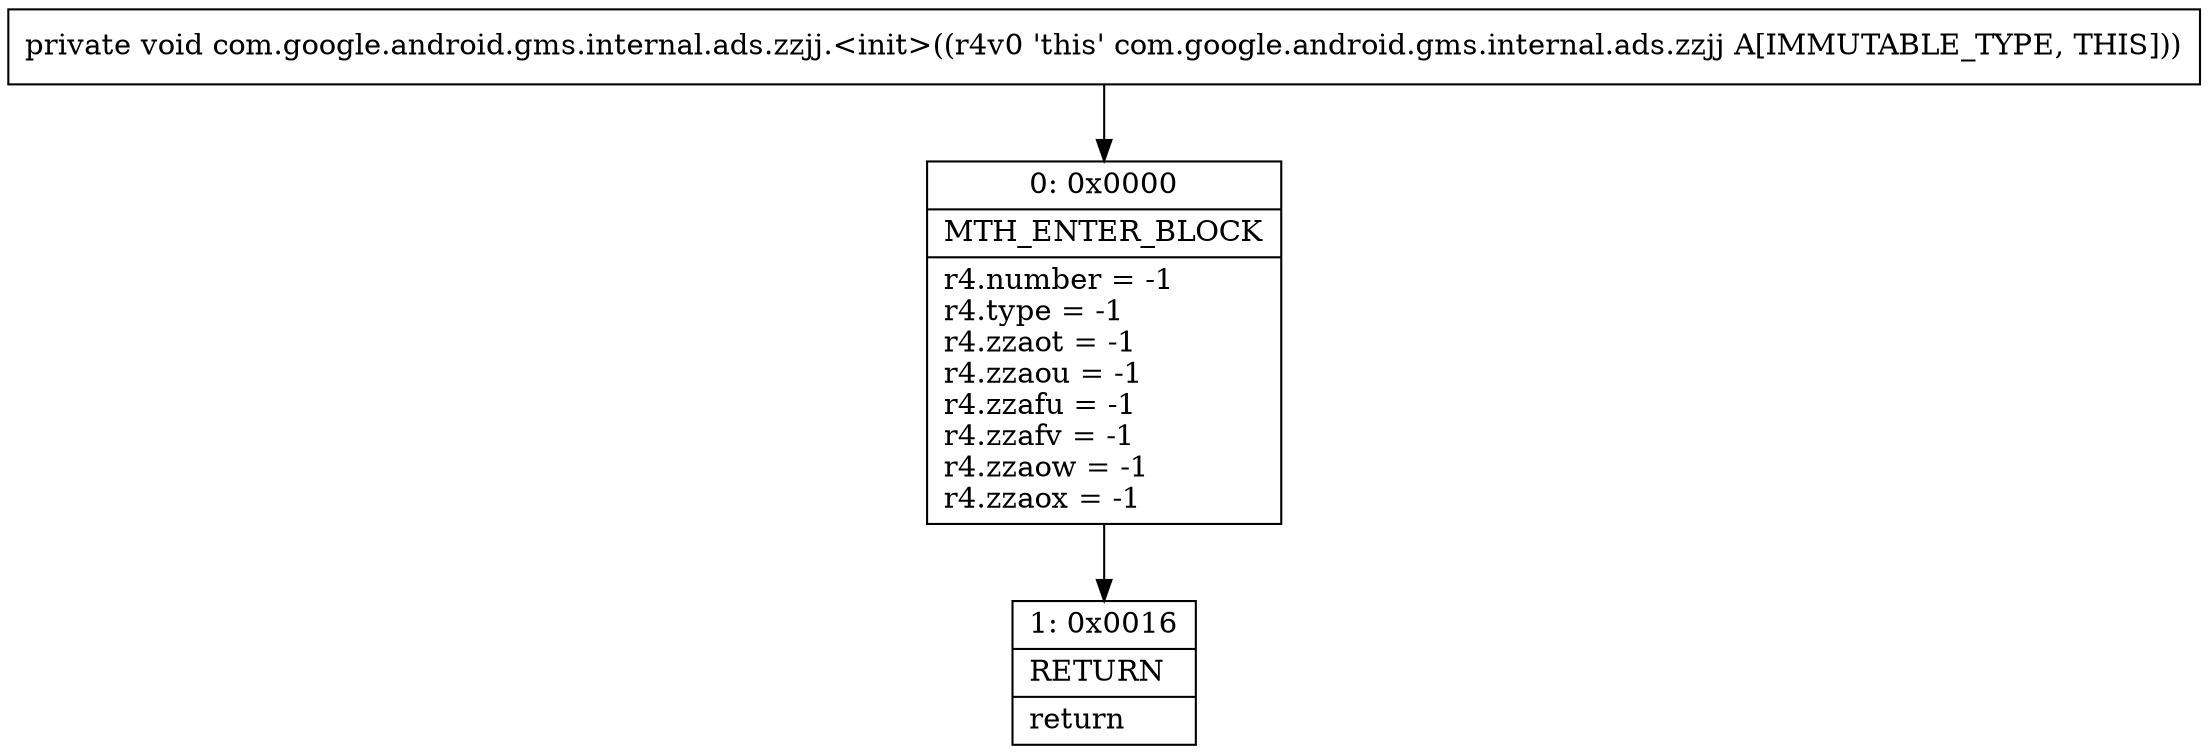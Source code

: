 digraph "CFG forcom.google.android.gms.internal.ads.zzjj.\<init\>()V" {
Node_0 [shape=record,label="{0\:\ 0x0000|MTH_ENTER_BLOCK\l|r4.number = \-1\lr4.type = \-1\lr4.zzaot = \-1\lr4.zzaou = \-1\lr4.zzafu = \-1\lr4.zzafv = \-1\lr4.zzaow = \-1\lr4.zzaox = \-1\l}"];
Node_1 [shape=record,label="{1\:\ 0x0016|RETURN\l|return\l}"];
MethodNode[shape=record,label="{private void com.google.android.gms.internal.ads.zzjj.\<init\>((r4v0 'this' com.google.android.gms.internal.ads.zzjj A[IMMUTABLE_TYPE, THIS])) }"];
MethodNode -> Node_0;
Node_0 -> Node_1;
}

